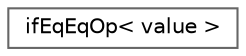 digraph "Graphical Class Hierarchy"
{
 // LATEX_PDF_SIZE
  bgcolor="transparent";
  edge [fontname=Helvetica,fontsize=10,labelfontname=Helvetica,labelfontsize=10];
  node [fontname=Helvetica,fontsize=10,shape=box,height=0.2,width=0.4];
  rankdir="LR";
  Node0 [id="Node000000",label="ifEqEqOp\< value \>",height=0.2,width=0.4,color="grey40", fillcolor="white", style="filled",URL="$structFoam_1_1ifEqEqOp.html",tooltip=" "];
}
